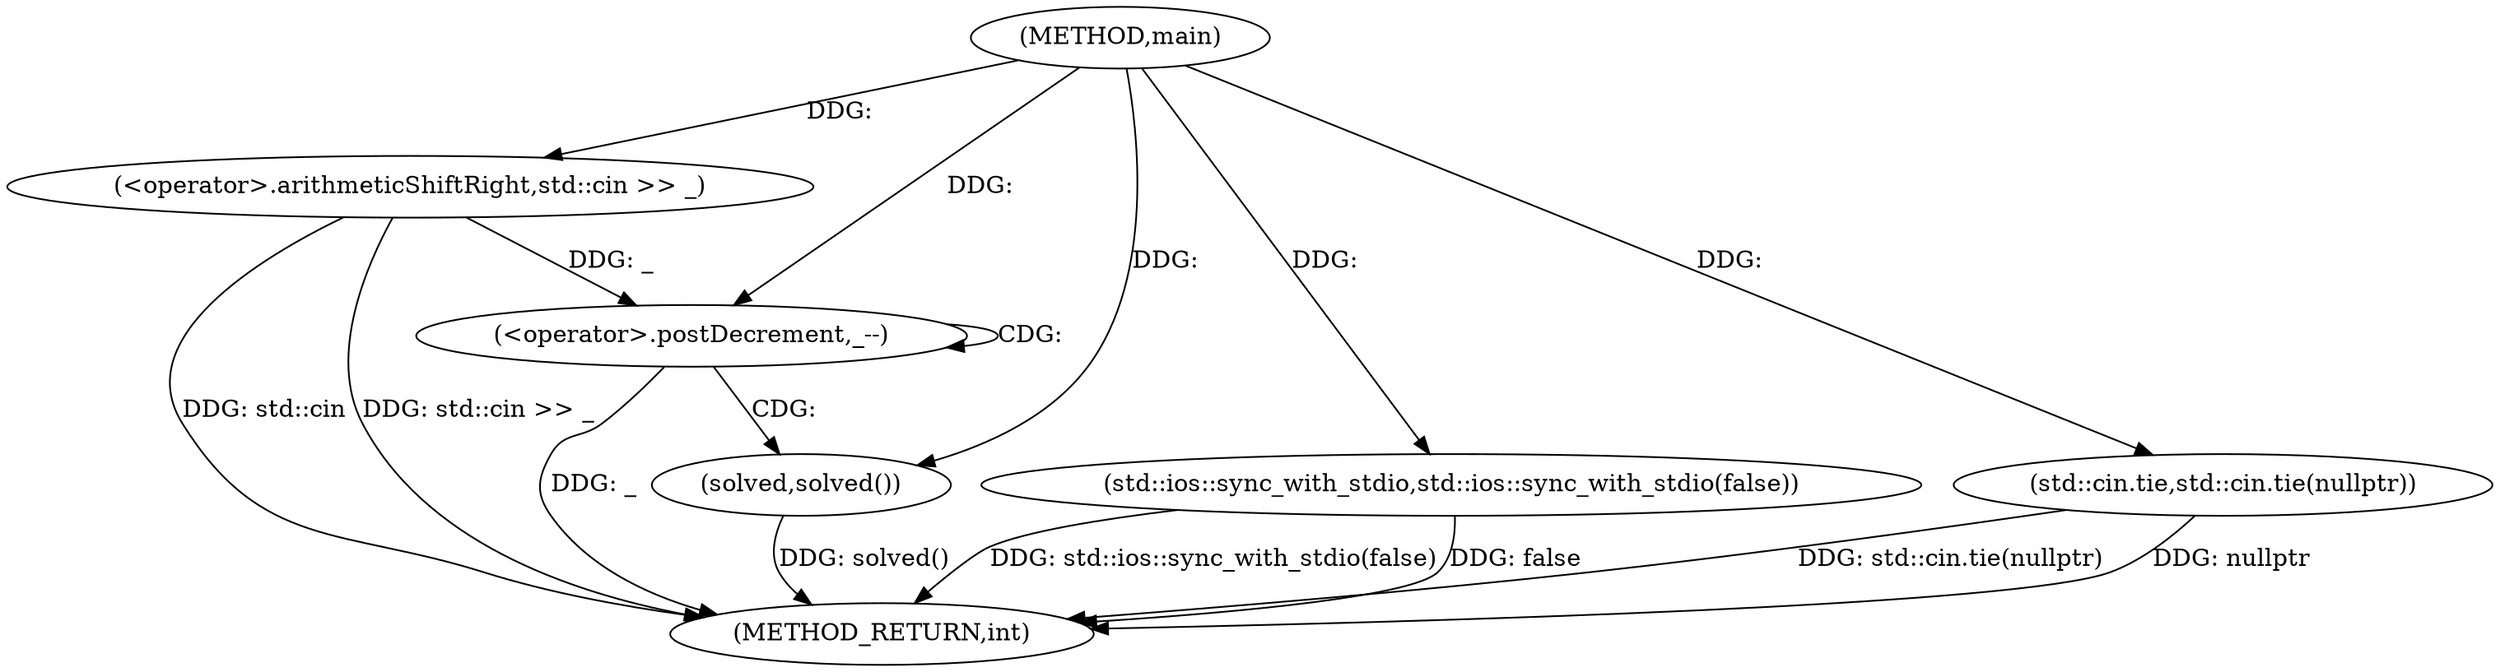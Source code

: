 digraph "main" {  
"1000130" [label = "(METHOD,main)" ]
"1000145" [label = "(METHOD_RETURN,int)" ]
"1000138" [label = "(<operator>.arithmeticShiftRight,std::cin >> _)" ]
"1000133" [label = "(std::ios::sync_with_stdio,std::ios::sync_with_stdio(false))" ]
"1000135" [label = "(std::cin.tie,std::cin.tie(nullptr))" ]
"1000142" [label = "(<operator>.postDecrement,_--)" ]
"1000144" [label = "(solved,solved())" ]
  "1000133" -> "1000145"  [ label = "DDG: std::ios::sync_with_stdio(false)"] 
  "1000135" -> "1000145"  [ label = "DDG: std::cin.tie(nullptr)"] 
  "1000138" -> "1000145"  [ label = "DDG: std::cin >> _"] 
  "1000142" -> "1000145"  [ label = "DDG: _"] 
  "1000144" -> "1000145"  [ label = "DDG: solved()"] 
  "1000133" -> "1000145"  [ label = "DDG: false"] 
  "1000138" -> "1000145"  [ label = "DDG: std::cin"] 
  "1000135" -> "1000145"  [ label = "DDG: nullptr"] 
  "1000130" -> "1000138"  [ label = "DDG: "] 
  "1000130" -> "1000144"  [ label = "DDG: "] 
  "1000130" -> "1000133"  [ label = "DDG: "] 
  "1000130" -> "1000135"  [ label = "DDG: "] 
  "1000138" -> "1000142"  [ label = "DDG: _"] 
  "1000130" -> "1000142"  [ label = "DDG: "] 
  "1000142" -> "1000142"  [ label = "CDG: "] 
  "1000142" -> "1000144"  [ label = "CDG: "] 
}
